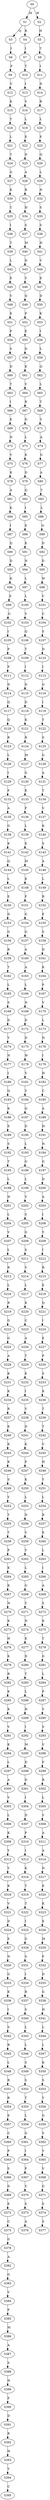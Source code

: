 strict digraph  {
	S0 -> S1 [ label = M ];
	S0 -> S2 [ label = W ];
	S1 -> S3 [ label = Q ];
	S1 -> S4 [ label = R ];
	S2 -> S5 [ label = H ];
	S3 -> S6 [ label = I ];
	S4 -> S7 [ label = I ];
	S5 -> S8 [ label = T ];
	S6 -> S9 [ label = F ];
	S7 -> S10 [ label = T ];
	S8 -> S11 [ label = I ];
	S9 -> S12 [ label = V ];
	S10 -> S13 [ label = I ];
	S11 -> S14 [ label = D ];
	S12 -> S15 [ label = K ];
	S13 -> S16 [ label = V ];
	S14 -> S17 [ label = R ];
	S15 -> S18 [ label = T ];
	S16 -> S19 [ label = L ];
	S17 -> S20 [ label = L ];
	S18 -> S21 [ label = L ];
	S19 -> S22 [ label = E ];
	S20 -> S23 [ label = F ];
	S21 -> S24 [ label = T ];
	S22 -> S25 [ label = D ];
	S23 -> S26 [ label = Q ];
	S24 -> S27 [ label = G ];
	S25 -> S28 [ label = A ];
	S26 -> S29 [ label = L ];
	S27 -> S30 [ label = K ];
	S28 -> S31 [ label = R ];
	S29 -> S32 [ label = N ];
	S30 -> S33 [ label = T ];
	S31 -> S34 [ label = H ];
	S32 -> S35 [ label = S ];
	S33 -> S36 [ label = I ];
	S34 -> S37 [ label = S ];
	S35 -> S38 [ label = S ];
	S36 -> S39 [ label = T ];
	S37 -> S40 [ label = M ];
	S38 -> S41 [ label = H ];
	S39 -> S42 [ label = L ];
	S40 -> S43 [ label = D ];
	S41 -> S44 [ label = V ];
	S42 -> S45 [ label = E ];
	S43 -> S46 [ label = V ];
	S44 -> S47 [ label = E ];
	S45 -> S48 [ label = V ];
	S46 -> S49 [ label = Q ];
	S47 -> S50 [ label = D ];
	S48 -> S51 [ label = E ];
	S49 -> S52 [ label = P ];
	S50 -> S53 [ label = K ];
	S51 -> S54 [ label = P ];
	S52 -> S55 [ label = E ];
	S53 -> S56 [ label = I ];
	S54 -> S57 [ label = S ];
	S55 -> S58 [ label = D ];
	S56 -> S59 [ label = L ];
	S57 -> S60 [ label = D ];
	S58 -> S61 [ label = K ];
	S59 -> S62 [ label = Q ];
	S60 -> S63 [ label = T ];
	S61 -> S64 [ label = V ];
	S62 -> S65 [ label = L ];
	S63 -> S66 [ label = I ];
	S64 -> S67 [ label = R ];
	S65 -> S68 [ label = T ];
	S66 -> S69 [ label = E ];
	S67 -> S70 [ label = D ];
	S68 -> S71 [ label = Y ];
	S69 -> S72 [ label = N ];
	S70 -> S73 [ label = L ];
	S71 -> S74 [ label = A ];
	S72 -> S75 [ label = V ];
	S73 -> S76 [ label = K ];
	S74 -> S77 [ label = G ];
	S75 -> S78 [ label = K ];
	S76 -> S79 [ label = D ];
	S77 -> S80 [ label = A ];
	S78 -> S81 [ label = A ];
	S79 -> S82 [ label = Q ];
	S80 -> S83 [ label = T ];
	S81 -> S84 [ label = K ];
	S82 -> S85 [ label = I ];
	S83 -> S86 [ label = L ];
	S84 -> S87 [ label = I ];
	S85 -> S88 [ label = E ];
	S86 -> S89 [ label = Q ];
	S87 -> S90 [ label = Q ];
	S88 -> S91 [ label = K ];
	S89 -> S92 [ label = D ];
	S90 -> S93 [ label = D ];
	S91 -> S94 [ label = N ];
	S92 -> S95 [ label = D ];
	S93 -> S96 [ label = K ];
	S94 -> S97 [ label = L ];
	S95 -> S98 [ label = W ];
	S96 -> S99 [ label = E ];
	S97 -> S100 [ label = L ];
	S98 -> S101 [ label = V ];
	S99 -> S102 [ label = G ];
	S100 -> S103 [ label = V ];
	S101 -> S104 [ label = C ];
	S102 -> S105 [ label = I ];
	S103 -> S106 [ label = Q ];
	S104 -> S107 [ label = S ];
	S105 -> S108 [ label = P ];
	S106 -> S109 [ label = T ];
	S107 -> S110 [ label = D ];
	S108 -> S111 [ label = P ];
	S109 -> S112 [ label = I ];
	S110 -> S113 [ label = I ];
	S111 -> S114 [ label = D ];
	S112 -> S115 [ label = D ];
	S113 -> S116 [ label = G ];
	S114 -> S117 [ label = Q ];
	S115 -> S118 [ label = D ];
	S116 -> S119 [ label = I ];
	S117 -> S120 [ label = Q ];
	S118 -> S121 [ label = K ];
	S119 -> S122 [ label = T ];
	S120 -> S123 [ label = R ];
	S121 -> S124 [ label = R ];
	S122 -> S125 [ label = S ];
	S123 -> S126 [ label = L ];
	S124 -> S127 [ label = M ];
	S125 -> S128 [ label = G ];
	S126 -> S129 [ label = I ];
	S127 -> S130 [ label = G ];
	S128 -> S131 [ label = A ];
	S129 -> S132 [ label = F ];
	S130 -> S133 [ label = K ];
	S131 -> S134 [ label = T ];
	S132 -> S135 [ label = A ];
	S133 -> S136 [ label = F ];
	S134 -> S137 [ label = V ];
	S135 -> S138 [ label = G ];
	S136 -> S139 [ label = L ];
	S137 -> S140 [ label = K ];
	S138 -> S141 [ label = K ];
	S139 -> S142 [ label = E ];
	S140 -> S143 [ label = S ];
	S141 -> S144 [ label = Q ];
	S142 -> S145 [ label = M ];
	S143 -> S146 [ label = A ];
	S144 -> S147 [ label = L ];
	S145 -> S148 [ label = K ];
	S146 -> S149 [ label = L ];
	S147 -> S150 [ label = E ];
	S148 -> S151 [ label = F ];
	S149 -> S152 [ label = R ];
	S150 -> S153 [ label = D ];
	S151 -> S154 [ label = G ];
	S152 -> S155 [ label = E ];
	S153 -> S156 [ label = G ];
	S154 -> S157 [ label = G ];
	S155 -> S158 [ label = S ];
	S156 -> S159 [ label = R ];
	S157 -> S160 [ label = A ];
	S158 -> S161 [ label = D ];
	S159 -> S162 [ label = T ];
	S160 -> S163 [ label = A ];
	S161 -> S164 [ label = K ];
	S162 -> S165 [ label = L ];
	S163 -> S166 [ label = L ];
	S164 -> S167 [ label = P ];
	S165 -> S168 [ label = S ];
	S166 -> S169 [ label = N ];
	S167 -> S170 [ label = V ];
	S168 -> S171 [ label = D ];
	S169 -> S172 [ label = D ];
	S170 -> S173 [ label = L ];
	S171 -> S174 [ label = Y ];
	S172 -> S175 [ label = D ];
	S173 -> S176 [ label = N ];
	S174 -> S177 [ label = N ];
	S175 -> S178 [ label = W ];
	S176 -> S179 [ label = I ];
	S177 -> S180 [ label = I ];
	S178 -> S181 [ label = V ];
	S179 -> S182 [ label = H ];
	S180 -> S183 [ label = Q ];
	S181 -> S184 [ label = V ];
	S182 -> S185 [ label = C ];
	S183 -> S186 [ label = K ];
	S184 -> S187 [ label = Q ];
	S185 -> S188 [ label = A ];
	S186 -> S189 [ label = E ];
	S187 -> S190 [ label = D ];
	S188 -> S191 [ label = H ];
	S189 -> S192 [ label = S ];
	S190 -> S193 [ label = L ];
	S191 -> S194 [ label = N ];
	S192 -> S195 [ label = T ];
	S193 -> S196 [ label = G ];
	S194 -> S197 [ label = G ];
	S195 -> S198 [ label = L ];
	S196 -> S199 [ label = L ];
	S197 -> S200 [ label = D ];
	S198 -> S201 [ label = H ];
	S199 -> S202 [ label = V ];
	S200 -> S203 [ label = A ];
	S201 -> S204 [ label = L ];
	S202 -> S205 [ label = S ];
	S203 -> S206 [ label = I ];
	S204 -> S207 [ label = V ];
	S205 -> S208 [ label = G ];
	S206 -> S209 [ label = Y ];
	S207 -> S210 [ label = L ];
	S208 -> S211 [ label = S ];
	S209 -> S212 [ label = I ];
	S210 -> S213 [ label = R ];
	S211 -> S214 [ label = V ];
	S212 -> S215 [ label = R ];
	S213 -> S216 [ label = L ];
	S214 -> S217 [ label = L ];
	S215 -> S218 [ label = E ];
	S216 -> S219 [ label = R ];
	S217 -> S220 [ label = K ];
	S218 -> S221 [ label = Q ];
	S219 -> S222 [ label = G ];
	S220 -> S223 [ label = C ];
	S221 -> S224 [ label = I ];
	S222 -> S225 [ label = G ];
	S223 -> S226 [ label = A ];
	S224 -> S227 [ label = E ];
	S225 -> S228 [ label = A ];
	S226 -> S229 [ label = T ];
	S227 -> S230 [ label = P ];
	S228 -> S231 [ label = K ];
	S229 -> S232 [ label = K ];
	S230 -> S233 [ label = S ];
	S231 -> S234 [ label = K ];
	S232 -> S235 [ label = I ];
	S233 -> S236 [ label = K ];
	S234 -> S237 [ label = R ];
	S235 -> S238 [ label = V ];
	S236 -> S239 [ label = T ];
	S237 -> S240 [ label = K ];
	S238 -> S241 [ label = D ];
	S239 -> S242 [ label = T ];
	S240 -> S243 [ label = K ];
	S241 -> S244 [ label = K ];
	S242 -> S245 [ label = V ];
	S243 -> S246 [ label = K ];
	S244 -> S247 [ label = P ];
	S245 -> S248 [ label = H ];
	S246 -> S249 [ label = S ];
	S247 -> S250 [ label = K ];
	S248 -> S251 [ label = Y ];
	S249 -> S252 [ label = Y ];
	S250 -> S253 [ label = L ];
	S251 -> S254 [ label = L ];
	S252 -> S255 [ label = T ];
	S253 -> S256 [ label = N ];
	S254 -> S257 [ label = R ];
	S255 -> S258 [ label = T ];
	S256 -> S259 [ label = V ];
	S257 -> S260 [ label = E ];
	S258 -> S261 [ label = P ];
	S259 -> S262 [ label = Y ];
	S260 -> S263 [ label = L ];
	S261 -> S264 [ label = K ];
	S262 -> S265 [ label = L ];
	S263 -> S266 [ label = I ];
	S264 -> S267 [ label = K ];
	S265 -> S268 [ label = G ];
	S266 -> S269 [ label = A ];
	S267 -> S270 [ label = N ];
	S268 -> S271 [ label = Y ];
	S269 -> S272 [ label = S ];
	S270 -> S273 [ label = K ];
	S271 -> S274 [ label = N ];
	S272 -> S275 [ label = K ];
	S273 -> S276 [ label = H ];
	S274 -> S277 [ label = K ];
	S275 -> S278 [ label = T ];
	S276 -> S279 [ label = K ];
	S277 -> S280 [ label = D ];
	S278 -> S281 [ label = G ];
	S279 -> S282 [ label = R ];
	S280 -> S283 [ label = T ];
	S281 -> S284 [ label = L ];
	S282 -> S285 [ label = K ];
	S283 -> S286 [ label = L ];
	S284 -> S287 [ label = P ];
	S285 -> S288 [ label = K ];
	S286 -> S289 [ label = H ];
	S287 -> S290 [ label = V ];
	S288 -> S291 [ label = V ];
	S289 -> S292 [ label = I ];
	S290 -> S293 [ label = S ];
	S291 -> S294 [ label = K ];
	S292 -> S295 [ label = M ];
	S293 -> S296 [ label = V ];
	S294 -> S297 [ label = L ];
	S295 -> S298 [ label = D ];
	S296 -> S299 [ label = F ];
	S297 -> S300 [ label = A ];
	S298 -> S301 [ label = D ];
	S299 -> S302 [ label = R ];
	S300 -> S303 [ label = V ];
	S301 -> S304 [ label = I ];
	S302 -> S305 [ label = L ];
	S303 -> S306 [ label = L ];
	S304 -> S307 [ label = D ];
	S305 -> S308 [ label = V ];
	S306 -> S309 [ label = K ];
	S307 -> S310 [ label = P ];
	S308 -> S311 [ label = A ];
	S309 -> S312 [ label = Y ];
	S310 -> S313 [ label = I ];
	S311 -> S314 [ label = A ];
	S312 -> S315 [ label = Y ];
	S313 -> S316 [ label = K ];
	S314 -> S317 [ label = N ];
	S315 -> S318 [ label = K ];
	S316 -> S319 [ label = T ];
	S317 -> S320 [ label = E ];
	S318 -> S321 [ label = V ];
	S319 -> S322 [ label = T ];
	S320 -> S323 [ label = K ];
	S321 -> S324 [ label = D ];
	S322 -> S325 [ label = I ];
	S323 -> S326 [ label = E ];
	S324 -> S327 [ label = E ];
	S325 -> S328 [ label = G ];
	S326 -> S329 [ label = M ];
	S327 -> S330 [ label = N ];
	S328 -> S331 [ label = S ];
	S329 -> S332 [ label = F ];
	S330 -> S333 [ label = G ];
	S331 -> S334 [ label = I ];
	S332 -> S335 [ label = D ];
	S333 -> S336 [ label = K ];
	S334 -> S337 [ label = R ];
	S335 -> S338 [ label = G ];
	S336 -> S339 [ label = I ];
	S337 -> S340 [ label = S ];
	S338 -> S341 [ label = H ];
	S339 -> S342 [ label = S ];
	S340 -> S343 [ label = L ];
	S341 -> S344 [ label = L ];
	S342 -> S345 [ label = R ];
	S343 -> S346 [ label = L ];
	S344 -> S347 [ label = L ];
	S345 -> S348 [ label = L ];
	S346 -> S349 [ label = S ];
	S347 -> S350 [ label = K ];
	S348 -> S351 [ label = R ];
	S349 -> S352 [ label = S ];
	S350 -> S353 [ label = S ];
	S351 -> S354 [ label = R ];
	S352 -> S355 [ label = T ];
	S353 -> S356 [ label = Y ];
	S354 -> S357 [ label = E ];
	S355 -> S358 [ label = L ];
	S356 -> S359 [ label = G ];
	S357 -> S360 [ label = C ];
	S358 -> S361 [ label = G ];
	S359 -> S362 [ label = V ];
	S360 -> S363 [ label = P ];
	S361 -> S364 [ label = I ];
	S362 -> S365 [ label = V ];
	S363 -> S366 [ label = S ];
	S364 -> S367 [ label = P ];
	S365 -> S368 [ label = V ];
	S366 -> S369 [ label = D ];
	S367 -> S370 [ label = V ];
	S368 -> S371 [ label = G ];
	S369 -> S372 [ label = E ];
	S370 -> S373 [ label = S ];
	S371 -> S374 [ label = S ];
	S372 -> S375 [ label = C ];
	S373 -> S376 [ label = A ];
	S374 -> S377 [ label = S ];
	S375 -> S378 [ label = G ];
	S378 -> S382 [ label = A ];
	S382 -> S383 [ label = G ];
	S383 -> S384 [ label = V ];
	S384 -> S385 [ label = F ];
	S385 -> S386 [ label = M ];
	S386 -> S387 [ label = A ];
	S387 -> S388 [ label = S ];
	S388 -> S389 [ label = H ];
	S389 -> S390 [ label = F ];
	S390 -> S391 [ label = D ];
	S391 -> S392 [ label = R ];
	S392 -> S393 [ label = H ];
	S393 -> S394 [ label = Y ];
	S394 -> S395 [ label = C ];
}
